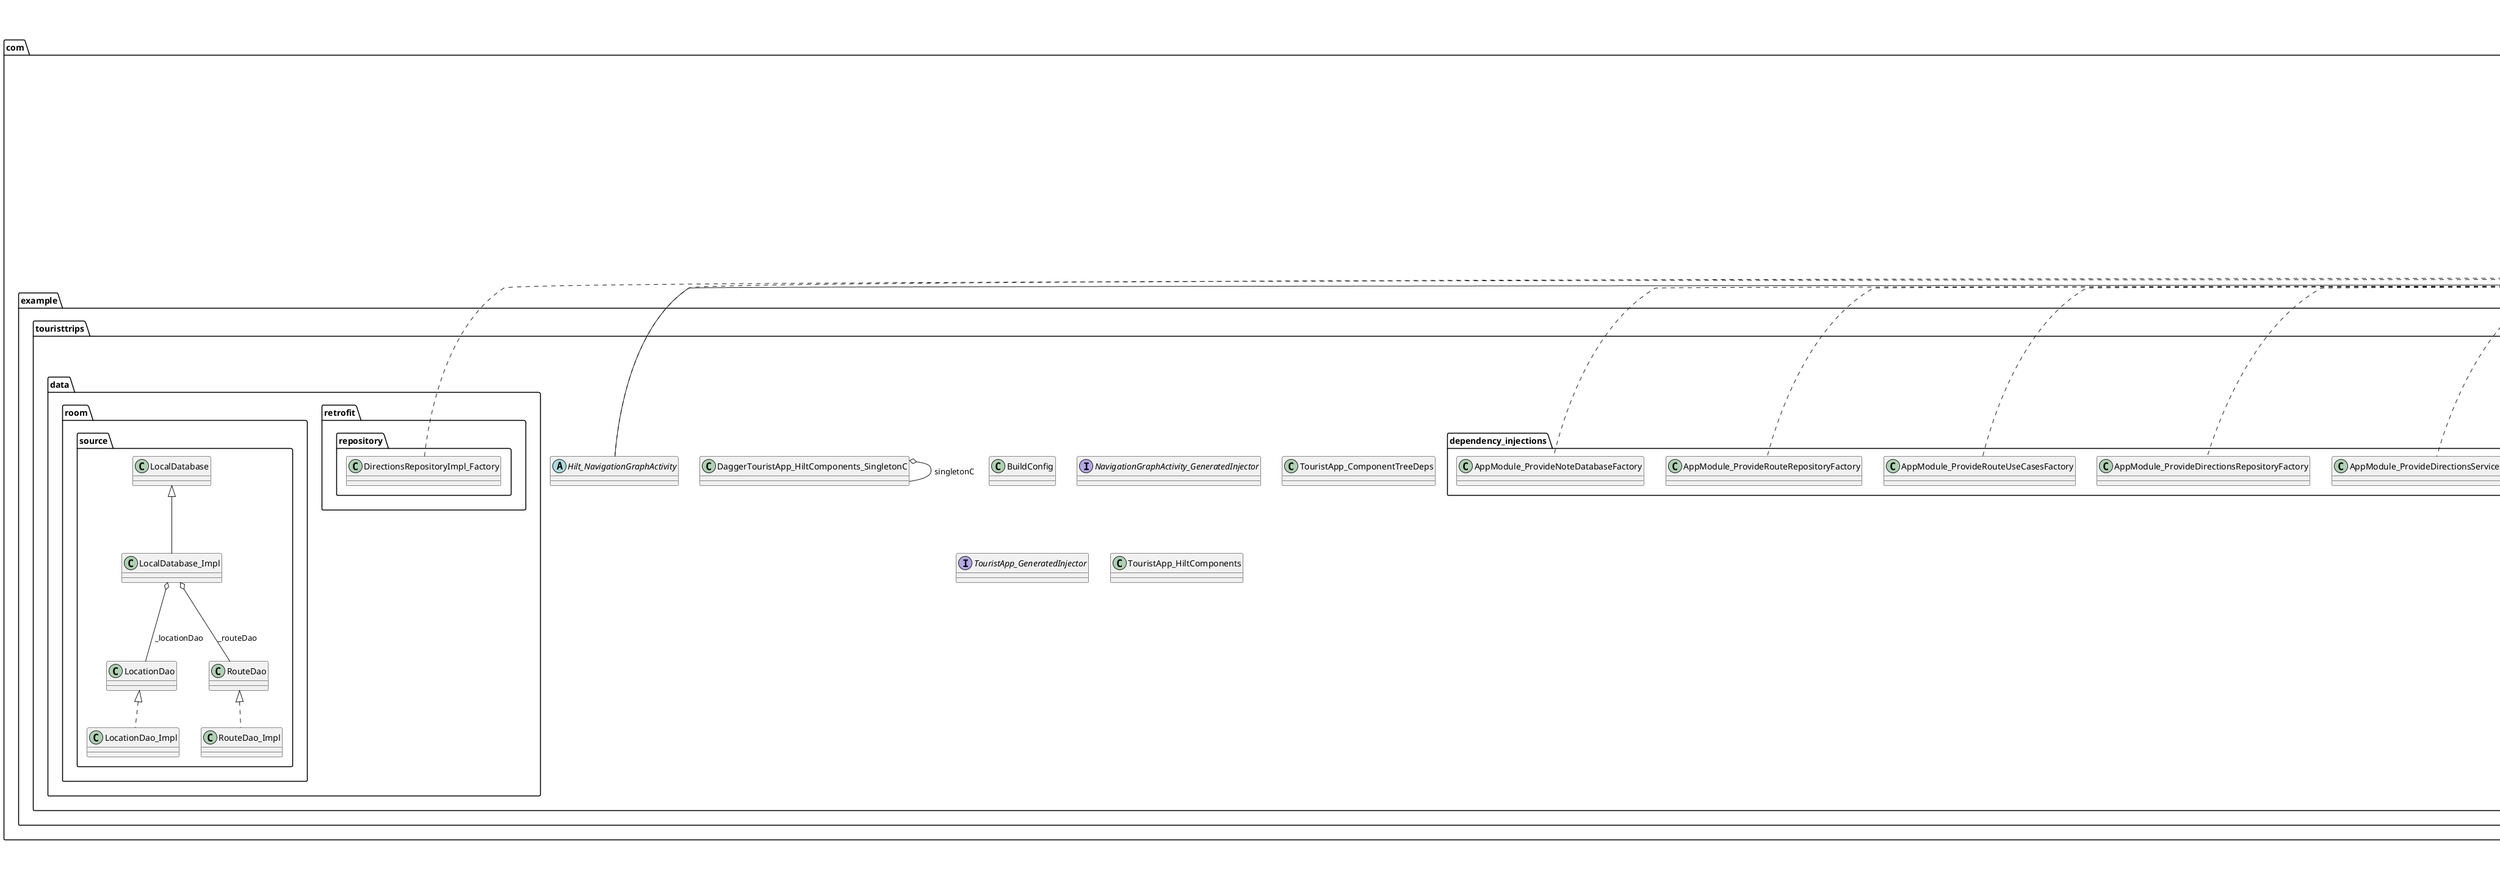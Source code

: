 @startuml

title __TOURISTTRIPS.APP's Class Diagram__\n

  namespace com.example.touristtrips {
    class com.example.touristtrips.BuildConfig {
    }
  }
  

  namespace com.example.touristtrips {
    class com.example.touristtrips.DaggerTouristApp_HiltComponents_SingletonC {
    }
  }
  

  namespace com.example.touristtrips {
    abstract class com.example.touristtrips.Hilt_NavigationGraphActivity {
    }
  }
  

  namespace com.example.touristtrips {
    abstract class com.example.touristtrips.Hilt_TouristApp {
    }
  }
  

  namespace com.example.touristtrips {
    interface com.example.touristtrips.NavigationGraphActivity_GeneratedInjector {
    }
  }
  

  namespace com.example.touristtrips {
    class com.example.touristtrips.TouristApp_ComponentTreeDeps {
    }
  }
  

  namespace com.example.touristtrips {
    interface com.example.touristtrips.TouristApp_GeneratedInjector {
    }
  }
  

  namespace com.example.touristtrips {
    class com.example.touristtrips.TouristApp_HiltComponents {
    }
  }
  

  namespace com.example.touristtrips {
    namespace data.retrofit.repository {
      class com.example.touristtrips.data.retrofit.repository.DirectionsRepositoryImpl_Factory {
      }
    }
  }
  

  namespace com.example.touristtrips {
    namespace data.room.source {
      class com.example.touristtrips.data.room.source.LocalDatabase_Impl {
      }
    }
  }
  

  namespace com.example.touristtrips {
    namespace data.room.source {
      class com.example.touristtrips.data.room.source.LocationDao_Impl {
      }
    }
  }
  

  namespace com.example.touristtrips {
    namespace data.room.source {
      class com.example.touristtrips.data.room.source.RouteDao_Impl {
      }
    }
  }
  

  namespace com.example.touristtrips {
    namespace dependency_injections {
      class com.example.touristtrips.dependency_injections.AppModule_ProvideDirectionsRepositoryFactory {
      }
    }
  }
  

  namespace com.example.touristtrips {
    namespace dependency_injections {
      class com.example.touristtrips.dependency_injections.AppModule_ProvideDirectionsServicesFactory {
      }
    }
  }
  

  namespace com.example.touristtrips {
    namespace dependency_injections {
      class com.example.touristtrips.dependency_injections.AppModule_ProvideLocationRepositoryFactory {
      }
    }
  }
  

  namespace com.example.touristtrips {
    namespace dependency_injections {
      class com.example.touristtrips.dependency_injections.AppModule_ProvideMyLocationUseCasesFactory {
      }
    }
  }
  

  namespace com.example.touristtrips {
    namespace dependency_injections {
      class com.example.touristtrips.dependency_injections.AppModule_ProvideNoteDatabaseFactory {
      }
    }
  }
  

  namespace com.example.touristtrips {
    namespace dependency_injections {
      class com.example.touristtrips.dependency_injections.AppModule_ProvideRouteRepositoryFactory {
      }
    }
  }
  

  namespace com.example.touristtrips {
    namespace dependency_injections {
      class com.example.touristtrips.dependency_injections.AppModule_ProvideRouteUseCasesFactory {
      }
    }
  }
  

  namespace com.example.touristtrips {
    namespace presentation.my_locations.all_locations_list {
      abstract class com.example.touristtrips.presentation.my_locations.all_locations_list.Hilt_MyLocationsFragment {
      }
    }
  }
  

  namespace com.example.touristtrips {
    namespace presentation.my_locations.all_locations_list {
      abstract class com.example.touristtrips.presentation.my_locations.all_locations_list.Hilt_SortBottomSheetMyLocationsFragment {
      }
    }
  }
  

  namespace com.example.touristtrips {
    namespace presentation.my_locations.all_locations_list {
      interface com.example.touristtrips.presentation.my_locations.all_locations_list.MyLocationsFragment_GeneratedInjector {
      }
    }
  }
  

  namespace com.example.touristtrips {
    namespace presentation.my_locations.all_locations_list {
      class com.example.touristtrips.presentation.my_locations.all_locations_list.MyLocationsViewModel_Factory {
      }
    }
  }
  

  namespace com.example.touristtrips {
    namespace presentation.my_locations.all_locations_list {
      class com.example.touristtrips.presentation.my_locations.all_locations_list.MyLocationsViewModel_HiltModules {
      }
    }
  }
  

  namespace com.example.touristtrips {
    namespace presentation.my_locations.all_locations_list {
      class com.example.touristtrips.presentation.my_locations.all_locations_list.MyLocationsViewModel_HiltModules_KeyModule_ProvideFactory {
      }
    }
  }
  

  namespace com.example.touristtrips {
    namespace presentation.my_locations.all_locations_list {
      interface com.example.touristtrips.presentation.my_locations.all_locations_list.SortBottomSheetMyLocationsFragment_GeneratedInjector {
      }
    }
  }
  

  namespace com.example.touristtrips {
    namespace presentation.my_locations.locations {
      interface com.example.touristtrips.presentation.my_locations.locations.AddEditLocationFragment_GeneratedInjector {
      }
    }
  }
  

  namespace com.example.touristtrips {
    namespace presentation.my_locations.locations {
      class com.example.touristtrips.presentation.my_locations.locations.AddEditLocationViewModel_Factory {
      }
    }
  }
  

  namespace com.example.touristtrips {
    namespace presentation.my_locations.locations {
      class com.example.touristtrips.presentation.my_locations.locations.AddEditLocationViewModel_HiltModules {
      }
    }
  }
  

  namespace com.example.touristtrips {
    namespace presentation.my_locations.locations {
      class com.example.touristtrips.presentation.my_locations.locations.AddEditLocationViewModel_HiltModules_KeyModule_ProvideFactory {
      }
    }
  }
  

  namespace com.example.touristtrips {
    namespace presentation.my_locations.locations {
      abstract class com.example.touristtrips.presentation.my_locations.locations.Hilt_AddEditLocationFragment {
      }
    }
  }
  

  namespace com.example.touristtrips {
    namespace presentation.my_locations.locations {
      abstract class com.example.touristtrips.presentation.my_locations.locations.Hilt_MyLocationFragment {
      }
    }
  }
  

  namespace com.example.touristtrips {
    namespace presentation.my_locations.locations {
      interface com.example.touristtrips.presentation.my_locations.locations.MyLocationFragment_GeneratedInjector {
      }
    }
  }
  

  namespace com.example.touristtrips {
    namespace presentation.my_routes.all_routes_list {
      abstract class com.example.touristtrips.presentation.my_routes.all_routes_list.Hilt_MyRoutesFragment {
      }
    }
  }
  

  namespace com.example.touristtrips {
    namespace presentation.my_routes.all_routes_list {
      abstract class com.example.touristtrips.presentation.my_routes.all_routes_list.Hilt_SortBottomSheetMyRoutesFragment {
      }
    }
  }
  

  namespace com.example.touristtrips {
    namespace presentation.my_routes.all_routes_list {
      interface com.example.touristtrips.presentation.my_routes.all_routes_list.MyRoutesFragment_GeneratedInjector {
      }
    }
  }
  

  namespace com.example.touristtrips {
    namespace presentation.my_routes.all_routes_list {
      class com.example.touristtrips.presentation.my_routes.all_routes_list.MyRoutesViewModel_Factory {
      }
    }
  }
  

  namespace com.example.touristtrips {
    namespace presentation.my_routes.all_routes_list {
      class com.example.touristtrips.presentation.my_routes.all_routes_list.MyRoutesViewModel_HiltModules {
      }
    }
  }
  

  namespace com.example.touristtrips {
    namespace presentation.my_routes.all_routes_list {
      class com.example.touristtrips.presentation.my_routes.all_routes_list.MyRoutesViewModel_HiltModules_KeyModule_ProvideFactory {
      }
    }
  }
  

  namespace com.example.touristtrips {
    namespace presentation.my_routes.all_routes_list {
      interface com.example.touristtrips.presentation.my_routes.all_routes_list.SortBottomSheetMyRoutesFragment_GeneratedInjector {
      }
    }
  }
  

  namespace com.example.touristtrips {
    namespace presentation.my_routes.route {
      interface com.example.touristtrips.presentation.my_routes.route.AddEditRouteFragment_GeneratedInjector {
      }
    }
  }
  

  namespace com.example.touristtrips {
    namespace presentation.my_routes.route {
      class com.example.touristtrips.presentation.my_routes.route.AddEditRouteViewModel_Factory {
      }
    }
  }
  

  namespace com.example.touristtrips {
    namespace presentation.my_routes.route {
      class com.example.touristtrips.presentation.my_routes.route.AddEditRouteViewModel_HiltModules {
      }
    }
  }
  

  namespace com.example.touristtrips {
    namespace presentation.my_routes.route {
      class com.example.touristtrips.presentation.my_routes.route.AddEditRouteViewModel_HiltModules_KeyModule_ProvideFactory {
      }
    }
  }
  

  namespace com.example.touristtrips {
    namespace presentation.my_routes.route {
      abstract class com.example.touristtrips.presentation.my_routes.route.Hilt_AddEditRouteFragment {
      }
    }
  }
  

  namespace com.example.touristtrips {
    namespace presentation.my_routes.route {
      abstract class com.example.touristtrips.presentation.my_routes.route.Hilt_MyRouteFragment {
      }
    }
  }
  

  namespace com.example.touristtrips {
    namespace presentation.my_routes.route {
      abstract class com.example.touristtrips.presentation.my_routes.route.Hilt_RouteLocationSelectionFragment {
      }
    }
  }
  

  namespace com.example.touristtrips {
    namespace presentation.my_routes.route {
      interface com.example.touristtrips.presentation.my_routes.route.MyRouteFragment_GeneratedInjector {
      }
    }
  }
  

  namespace com.example.touristtrips {
    namespace presentation.my_routes.route {
      interface com.example.touristtrips.presentation.my_routes.route.RouteLocationSelectionFragment_GeneratedInjector {
      }
    }
  }
  

  namespace com.example.touristtrips {
    namespace presentation.remote_locations.locations {
      abstract class com.example.touristtrips.presentation.remote_locations.locations.Hilt_LocationFragment {
      }
    }
  }
  

  namespace com.example.touristtrips {
    namespace presentation.remote_locations.locations {
      abstract class com.example.touristtrips.presentation.remote_locations.locations.Hilt_LocationsFragment {
      }
    }
  }
  

  namespace com.example.touristtrips {
    namespace presentation.remote_locations.locations {
      interface com.example.touristtrips.presentation.remote_locations.locations.LocationFragment_GeneratedInjector {
      }
    }
  }
  

  namespace com.example.touristtrips {
    namespace presentation.remote_locations.locations {
      interface com.example.touristtrips.presentation.remote_locations.locations.LocationsFragment_GeneratedInjector {
      }
    }
  }
  

  namespace com.example.touristtrips {
    namespace presentation.remote_routes.routes {
      abstract class com.example.touristtrips.presentation.remote_routes.routes.Hilt_RouteFragment {
      }
    }
  }
  

  namespace com.example.touristtrips {
    namespace presentation.remote_routes.routes {
      interface com.example.touristtrips.presentation.remote_routes.routes.RouteFragment_GeneratedInjector {
      }
    }
  }
  

  namespace com.example.touristtrips {
    namespace presentation.shared.locations.location_map {
      abstract class com.example.touristtrips.presentation.shared.locations.location_map.Hilt_LocationMapsFragment {
      }
    }
  }
  

  namespace com.example.touristtrips {
    namespace presentation.shared.locations.location_map {
      interface com.example.touristtrips.presentation.shared.locations.location_map.LocationMapsFragment_GeneratedInjector {
      }
    }
  }
  

  namespace com.example.touristtrips {
    namespace presentation.shared.routes.route_map {
      abstract class com.example.touristtrips.presentation.shared.routes.route_map.Hilt_RouteMapsFragment {
      }
    }
  }
  

  namespace com.example.touristtrips {
    namespace presentation.shared.routes.route_map {
      interface com.example.touristtrips.presentation.shared.routes.route_map.RouteMapsFragment_GeneratedInjector {
      }
    }
  }
  

  namespace com.example.touristtrips {
    namespace presentation.shared.routes.route_map {
      class com.example.touristtrips.presentation.shared.routes.route_map.RouteMapsViewModel_Factory {
      }
    }
  }
  

  namespace com.example.touristtrips {
    namespace presentation.shared.routes.route_map {
      class com.example.touristtrips.presentation.shared.routes.route_map.RouteMapsViewModel_HiltModules {
      }
    }
  }
  

  namespace com.example.touristtrips {
    namespace presentation.shared.routes.route_map {
      class com.example.touristtrips.presentation.shared.routes.route_map.RouteMapsViewModel_HiltModules_KeyModule_ProvideFactory {
      }
    }
  }
  

  namespace dagger.hilt.internal.aggregatedroot.codegen {
    class dagger.hilt.internal.aggregatedroot.codegen._com_example_touristtrips_TouristApp {
    }
  }
  

  namespace dagger.hilt.internal.processedrootsentinel.codegen {
    class dagger.hilt.internal.processedrootsentinel.codegen._com_example_touristtrips_TouristApp {
    }
  }
  

  namespace hilt_aggregated_deps {
    class hilt_aggregated_deps._com_example_touristtrips_NavigationGraphActivity_GeneratedInjector {
    }
  }
  

  namespace hilt_aggregated_deps {
    class hilt_aggregated_deps._com_example_touristtrips_TouristApp_GeneratedInjector {
    }
  }
  

  namespace hilt_aggregated_deps {
    class hilt_aggregated_deps._com_example_touristtrips_dependency_injections_AppModule {
    }
  }
  

  namespace hilt_aggregated_deps {
    class hilt_aggregated_deps._com_example_touristtrips_presentation_my_locations_all_locations_list_MyLocationsFragment_GeneratedInjector {
    }
  }
  

  namespace hilt_aggregated_deps {
    class hilt_aggregated_deps._com_example_touristtrips_presentation_my_locations_all_locations_list_MyLocationsViewModel_HiltModules_BindsModule {
    }
  }
  

  namespace hilt_aggregated_deps {
    class hilt_aggregated_deps._com_example_touristtrips_presentation_my_locations_all_locations_list_MyLocationsViewModel_HiltModules_KeyModule {
    }
  }
  

  namespace hilt_aggregated_deps {
    class hilt_aggregated_deps._com_example_touristtrips_presentation_my_locations_all_locations_list_SortBottomSheetMyLocationsFragment_GeneratedInjector {
    }
  }
  

  namespace hilt_aggregated_deps {
    class hilt_aggregated_deps._com_example_touristtrips_presentation_my_locations_locations_AddEditLocationFragment_GeneratedInjector {
    }
  }
  

  namespace hilt_aggregated_deps {
    class hilt_aggregated_deps._com_example_touristtrips_presentation_my_locations_locations_AddEditLocationViewModel_HiltModules_BindsModule {
    }
  }
  

  namespace hilt_aggregated_deps {
    class hilt_aggregated_deps._com_example_touristtrips_presentation_my_locations_locations_AddEditLocationViewModel_HiltModules_KeyModule {
    }
  }
  

  namespace hilt_aggregated_deps {
    class hilt_aggregated_deps._com_example_touristtrips_presentation_my_locations_locations_MyLocationFragment_GeneratedInjector {
    }
  }
  

  namespace hilt_aggregated_deps {
    class hilt_aggregated_deps._com_example_touristtrips_presentation_my_routes_all_routes_list_MyRoutesFragment_GeneratedInjector {
    }
  }
  

  namespace hilt_aggregated_deps {
    class hilt_aggregated_deps._com_example_touristtrips_presentation_my_routes_all_routes_list_MyRoutesViewModel_HiltModules_BindsModule {
    }
  }
  

  namespace hilt_aggregated_deps {
    class hilt_aggregated_deps._com_example_touristtrips_presentation_my_routes_all_routes_list_MyRoutesViewModel_HiltModules_KeyModule {
    }
  }
  

  namespace hilt_aggregated_deps {
    class hilt_aggregated_deps._com_example_touristtrips_presentation_my_routes_all_routes_list_SortBottomSheetMyRoutesFragment_GeneratedInjector {
    }
  }
  

  namespace hilt_aggregated_deps {
    class hilt_aggregated_deps._com_example_touristtrips_presentation_my_routes_route_AddEditRouteFragment_GeneratedInjector {
    }
  }
  

  namespace hilt_aggregated_deps {
    class hilt_aggregated_deps._com_example_touristtrips_presentation_my_routes_route_AddEditRouteViewModel_HiltModules_BindsModule {
    }
  }
  

  namespace hilt_aggregated_deps {
    class hilt_aggregated_deps._com_example_touristtrips_presentation_my_routes_route_AddEditRouteViewModel_HiltModules_KeyModule {
    }
  }
  

  namespace hilt_aggregated_deps {
    class hilt_aggregated_deps._com_example_touristtrips_presentation_my_routes_route_MyRouteFragment_GeneratedInjector {
    }
  }
  

  namespace hilt_aggregated_deps {
    class hilt_aggregated_deps._com_example_touristtrips_presentation_my_routes_route_RouteLocationSelectionFragment_GeneratedInjector {
    }
  }
  

  namespace hilt_aggregated_deps {
    class hilt_aggregated_deps._com_example_touristtrips_presentation_remote_locations_locations_LocationFragment_GeneratedInjector {
    }
  }
  

  namespace hilt_aggregated_deps {
    class hilt_aggregated_deps._com_example_touristtrips_presentation_remote_locations_locations_LocationsFragment_GeneratedInjector {
    }
  }
  

  namespace hilt_aggregated_deps {
    class hilt_aggregated_deps._com_example_touristtrips_presentation_remote_routes_routes_RouteFragment_GeneratedInjector {
    }
  }
  

  namespace hilt_aggregated_deps {
    class hilt_aggregated_deps._com_example_touristtrips_presentation_shared_locations_location_map_LocationMapsFragment_GeneratedInjector {
    }
  }
  

  namespace hilt_aggregated_deps {
    class hilt_aggregated_deps._com_example_touristtrips_presentation_shared_routes_route_map_RouteMapsFragment_GeneratedInjector {
    }
  }
  

  namespace hilt_aggregated_deps {
    class hilt_aggregated_deps._com_example_touristtrips_presentation_shared_routes_route_map_RouteMapsViewModel_HiltModules_BindsModule {
    }
  }
  

  namespace hilt_aggregated_deps {
    class hilt_aggregated_deps._com_example_touristtrips_presentation_shared_routes_route_map_RouteMapsViewModel_HiltModules_KeyModule {
    }
  }
  

  com.example.touristtrips.DaggerTouristApp_HiltComponents_SingletonC -up-|> com.example.touristtrips.TouristApp_HiltComponents.SingletonC
  com.example.touristtrips.DaggerTouristApp_HiltComponents_SingletonC o-- com.example.touristtrips.DaggerTouristApp_HiltComponents_SingletonC : singletonC
  com.example.touristtrips.Hilt_NavigationGraphActivity .up.|> dagger.hilt.internal.GeneratedComponentManagerHolder
  com.example.touristtrips.Hilt_NavigationGraphActivity -up-|> androidx.appcompat.app.AppCompatActivity
  com.example.touristtrips.Hilt_TouristApp .up.|> dagger.hilt.internal.GeneratedComponentManagerHolder
  com.example.touristtrips.Hilt_TouristApp -up-|> android.app.Application
  com.example.touristtrips.data.retrofit.repository.DirectionsRepositoryImpl_Factory .up.|> dagger.internal.Factory
  com.example.touristtrips.data.room.source.LocalDatabase_Impl -up-|> com.example.touristtrips.data.room.source.LocalDatabase
  com.example.touristtrips.data.room.source.LocalDatabase_Impl o-- com.example.touristtrips.data.room.source.LocationDao : _locationDao
  com.example.touristtrips.data.room.source.LocalDatabase_Impl o-- com.example.touristtrips.data.room.source.RouteDao : _routeDao
  com.example.touristtrips.data.room.source.LocationDao_Impl .up.|> com.example.touristtrips.data.room.source.LocationDao
  com.example.touristtrips.data.room.source.RouteDao_Impl .up.|> com.example.touristtrips.data.room.source.RouteDao
  com.example.touristtrips.dependency_injections.AppModule_ProvideDirectionsRepositoryFactory .up.|> dagger.internal.Factory
  com.example.touristtrips.dependency_injections.AppModule_ProvideDirectionsServicesFactory .up.|> dagger.internal.Factory
  com.example.touristtrips.dependency_injections.AppModule_ProvideLocationRepositoryFactory .up.|> dagger.internal.Factory
  com.example.touristtrips.dependency_injections.AppModule_ProvideMyLocationUseCasesFactory .up.|> dagger.internal.Factory
  com.example.touristtrips.dependency_injections.AppModule_ProvideNoteDatabaseFactory .up.|> dagger.internal.Factory
  com.example.touristtrips.dependency_injections.AppModule_ProvideRouteRepositoryFactory .up.|> dagger.internal.Factory
  com.example.touristtrips.dependency_injections.AppModule_ProvideRouteUseCasesFactory .up.|> dagger.internal.Factory
  com.example.touristtrips.presentation.my_locations.all_locations_list.Hilt_MyLocationsFragment .up.|> dagger.hilt.internal.GeneratedComponentManagerHolder
  com.example.touristtrips.presentation.my_locations.all_locations_list.Hilt_MyLocationsFragment -up-|> androidx.fragment.app.Fragment
  com.example.touristtrips.presentation.my_locations.all_locations_list.Hilt_SortBottomSheetMyLocationsFragment .up.|> dagger.hilt.internal.GeneratedComponentManagerHolder
  com.example.touristtrips.presentation.my_locations.all_locations_list.Hilt_SortBottomSheetMyLocationsFragment -up-|> com.google.android.material.bottomsheet.BottomSheetDialogFragment
  com.example.touristtrips.presentation.my_locations.all_locations_list.MyLocationsViewModel_Factory .up.|> dagger.internal.Factory
  com.example.touristtrips.presentation.my_locations.all_locations_list.MyLocationsViewModel_HiltModules_KeyModule_ProvideFactory .up.|> dagger.internal.Factory
  com.example.touristtrips.presentation.my_locations.locations.AddEditLocationViewModel_Factory .up.|> dagger.internal.Factory
  com.example.touristtrips.presentation.my_locations.locations.AddEditLocationViewModel_HiltModules_KeyModule_ProvideFactory .up.|> dagger.internal.Factory
  com.example.touristtrips.presentation.my_locations.locations.Hilt_AddEditLocationFragment .up.|> dagger.hilt.internal.GeneratedComponentManagerHolder
  com.example.touristtrips.presentation.my_locations.locations.Hilt_AddEditLocationFragment -up-|> androidx.fragment.app.Fragment
  com.example.touristtrips.presentation.my_locations.locations.Hilt_MyLocationFragment .up.|> dagger.hilt.internal.GeneratedComponentManagerHolder
  com.example.touristtrips.presentation.my_locations.locations.Hilt_MyLocationFragment -up-|> androidx.fragment.app.Fragment
  com.example.touristtrips.presentation.my_routes.all_routes_list.Hilt_MyRoutesFragment .up.|> dagger.hilt.internal.GeneratedComponentManagerHolder
  com.example.touristtrips.presentation.my_routes.all_routes_list.Hilt_MyRoutesFragment -up-|> androidx.fragment.app.Fragment
  com.example.touristtrips.presentation.my_routes.all_routes_list.Hilt_SortBottomSheetMyRoutesFragment .up.|> dagger.hilt.internal.GeneratedComponentManagerHolder
  com.example.touristtrips.presentation.my_routes.all_routes_list.Hilt_SortBottomSheetMyRoutesFragment -up-|> com.google.android.material.bottomsheet.BottomSheetDialogFragment
  com.example.touristtrips.presentation.my_routes.all_routes_list.MyRoutesViewModel_Factory .up.|> dagger.internal.Factory
  com.example.touristtrips.presentation.my_routes.all_routes_list.MyRoutesViewModel_HiltModules_KeyModule_ProvideFactory .up.|> dagger.internal.Factory
  com.example.touristtrips.presentation.my_routes.route.AddEditRouteViewModel_Factory .up.|> dagger.internal.Factory
  com.example.touristtrips.presentation.my_routes.route.AddEditRouteViewModel_HiltModules_KeyModule_ProvideFactory .up.|> dagger.internal.Factory
  com.example.touristtrips.presentation.my_routes.route.Hilt_AddEditRouteFragment .up.|> dagger.hilt.internal.GeneratedComponentManagerHolder
  com.example.touristtrips.presentation.my_routes.route.Hilt_AddEditRouteFragment -up-|> androidx.fragment.app.Fragment
  com.example.touristtrips.presentation.my_routes.route.Hilt_MyRouteFragment .up.|> dagger.hilt.internal.GeneratedComponentManagerHolder
  com.example.touristtrips.presentation.my_routes.route.Hilt_MyRouteFragment -up-|> androidx.fragment.app.Fragment
  com.example.touristtrips.presentation.my_routes.route.Hilt_RouteLocationSelectionFragment .up.|> dagger.hilt.internal.GeneratedComponentManagerHolder
  com.example.touristtrips.presentation.my_routes.route.Hilt_RouteLocationSelectionFragment -up-|> androidx.fragment.app.Fragment
  com.example.touristtrips.presentation.remote_locations.locations.Hilt_LocationFragment .up.|> dagger.hilt.internal.GeneratedComponentManagerHolder
  com.example.touristtrips.presentation.remote_locations.locations.Hilt_LocationFragment -up-|> androidx.fragment.app.Fragment
  com.example.touristtrips.presentation.remote_locations.locations.Hilt_LocationsFragment .up.|> dagger.hilt.internal.GeneratedComponentManagerHolder
  com.example.touristtrips.presentation.remote_locations.locations.Hilt_LocationsFragment -up-|> androidx.fragment.app.Fragment
  com.example.touristtrips.presentation.remote_routes.routes.Hilt_RouteFragment .up.|> dagger.hilt.internal.GeneratedComponentManagerHolder
  com.example.touristtrips.presentation.remote_routes.routes.Hilt_RouteFragment -up-|> androidx.fragment.app.Fragment
  com.example.touristtrips.presentation.shared.locations.location_map.Hilt_LocationMapsFragment .up.|> dagger.hilt.internal.GeneratedComponentManagerHolder
  com.example.touristtrips.presentation.shared.locations.location_map.Hilt_LocationMapsFragment -up-|> androidx.fragment.app.Fragment
  com.example.touristtrips.presentation.shared.routes.route_map.Hilt_RouteMapsFragment .up.|> dagger.hilt.internal.GeneratedComponentManagerHolder
  com.example.touristtrips.presentation.shared.routes.route_map.Hilt_RouteMapsFragment -up-|> androidx.fragment.app.Fragment
  com.example.touristtrips.presentation.shared.routes.route_map.RouteMapsViewModel_Factory .up.|> dagger.internal.Factory
  com.example.touristtrips.presentation.shared.routes.route_map.RouteMapsViewModel_HiltModules_KeyModule_ProvideFactory .up.|> dagger.internal.Factory


right footer


PlantUML diagram generated by SketchIt! (https://bitbucket.org/pmesmeur/sketch.it)
For more information about this tool, please contact philippe.mesmeur@gmail.com
endfooter

@enduml
